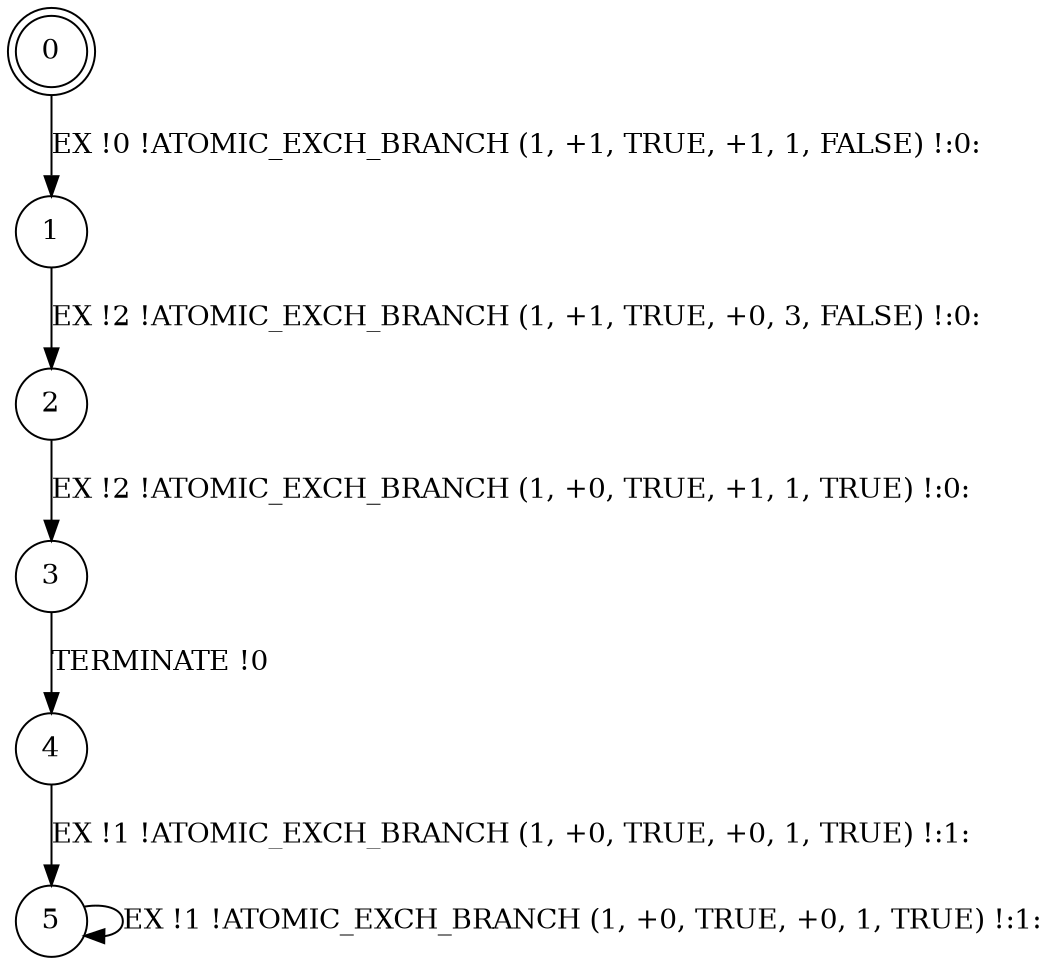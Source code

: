 digraph BCG {
size = "7, 10.5";
center = TRUE;
node [shape = circle];
0 [peripheries = 2];
0 -> 1 [label = "EX !0 !ATOMIC_EXCH_BRANCH (1, +1, TRUE, +1, 1, FALSE) !:0:"];
1 -> 2 [label = "EX !2 !ATOMIC_EXCH_BRANCH (1, +1, TRUE, +0, 3, FALSE) !:0:"];
2 -> 3 [label = "EX !2 !ATOMIC_EXCH_BRANCH (1, +0, TRUE, +1, 1, TRUE) !:0:"];
3 -> 4 [label = "TERMINATE !0"];
4 -> 5 [label = "EX !1 !ATOMIC_EXCH_BRANCH (1, +0, TRUE, +0, 1, TRUE) !:1:"];
5 -> 5 [label = "EX !1 !ATOMIC_EXCH_BRANCH (1, +0, TRUE, +0, 1, TRUE) !:1:"];
}
